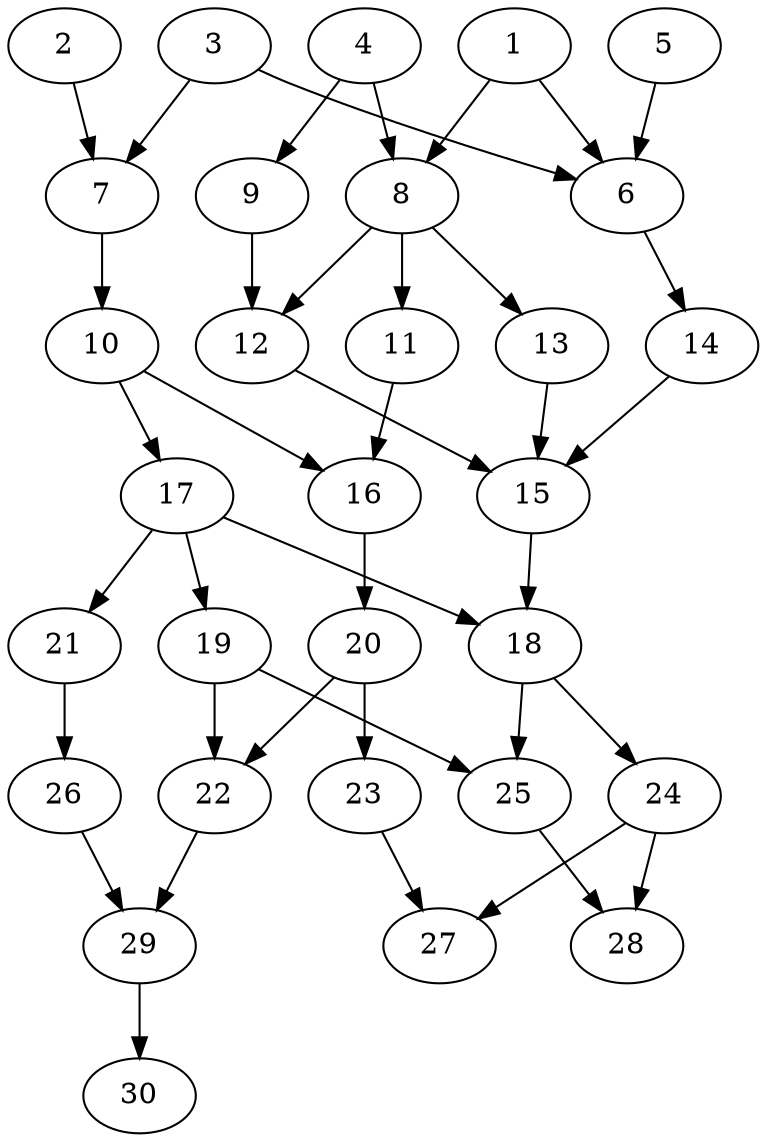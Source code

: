 // DAG automatically generated by daggen at Fri Jul 29 10:40:32 2022
// daggen.exe --dot -n 30 --ccr 0.5 --fat 0.5 --regular 0.5 --density 0.5 -o data\30/random_30_61.gv 
digraph G {
  1 [compute_size="4905566208", trans_size="40889", result_size="13312", ram="33691664",alpha="0.15"]
  1 -> 6 [size ="13312"]
  1 -> 8 [size ="13312"]
  2 [compute_size="14767357952", trans_size="969837", result_size="91136", ram="36615728",alpha="0.02"]
  2 -> 7 [size ="91136"]
  3 [compute_size="220378338620", trans_size="333787", result_size="54272", ram="36626816",alpha="0.06"]
  3 -> 6 [size ="54272"]
  3 -> 7 [size ="54272"]
  4 [compute_size="368293445632", trans_size="198207", result_size="9216", ram="13419632",alpha="0.06"]
  4 -> 8 [size ="9216"]
  4 -> 9 [size ="9216"]
  5 [compute_size="150990422774", trans_size="735059", result_size="1024", ram="11032544",alpha="0.08"]
  5 -> 6 [size ="1024"]
  6 [compute_size="453537362474", trans_size="367226", result_size="54272", ram="40342880",alpha="0.09"]
  6 -> 14 [size ="54272"]
  7 [compute_size="58056769536", trans_size="1037962", result_size="74752", ram="12914336",alpha="0.06"]
  7 -> 10 [size ="74752"]
  8 [compute_size="9542680576", trans_size="222376", result_size="70656", ram="12230048",alpha="0.01"]
  8 -> 11 [size ="70656"]
  8 -> 12 [size ="70656"]
  8 -> 13 [size ="70656"]
  9 [compute_size="358328063646", trans_size="649318", result_size="1024", ram="49064384",alpha="0.05"]
  9 -> 12 [size ="1024"]
  10 [compute_size="1073741824000", trans_size="613353", result_size="1024", ram="4645856",alpha="0.19"]
  10 -> 16 [size ="1024"]
  10 -> 17 [size ="1024"]
  11 [compute_size="85675831313", trans_size="56170", result_size="29696", ram="47207936",alpha="0.19"]
  11 -> 16 [size ="29696"]
  12 [compute_size="231928233984", trans_size="146865", result_size="13312", ram="18212816",alpha="0.02"]
  12 -> 15 [size ="13312"]
  13 [compute_size="28991029248", trans_size="723166", result_size="29696", ram="7519232",alpha="0.08"]
  13 -> 15 [size ="29696"]
  14 [compute_size="199702030064", trans_size="809801", result_size="54272", ram="5683376",alpha="0.10"]
  14 -> 15 [size ="54272"]
  15 [compute_size="68719476736", trans_size="441521", result_size="74752", ram="51639968",alpha="0.07"]
  15 -> 18 [size ="74752"]
  16 [compute_size="428178669568", trans_size="941832", result_size="91136", ram="14685248",alpha="0.11"]
  16 -> 20 [size ="91136"]
  17 [compute_size="3019567104", trans_size="530618", result_size="29696", ram="7506560",alpha="0.13"]
  17 -> 18 [size ="29696"]
  17 -> 19 [size ="29696"]
  17 -> 21 [size ="29696"]
  18 [compute_size="1225564160", trans_size="600566", result_size="70656", ram="45492464",alpha="0.17"]
  18 -> 24 [size ="70656"]
  18 -> 25 [size ="70656"]
  19 [compute_size="8589934592", trans_size="961941", result_size="70656", ram="10861472",alpha="0.17"]
  19 -> 22 [size ="70656"]
  19 -> 25 [size ="70656"]
  20 [compute_size="308386773074", trans_size="889180", result_size="13312", ram="27721568",alpha="0.01"]
  20 -> 22 [size ="13312"]
  20 -> 23 [size ="13312"]
  21 [compute_size="231928233984", trans_size="853918", result_size="13312", ram="48924992",alpha="0.16"]
  21 -> 26 [size ="13312"]
  22 [compute_size="8589934592", trans_size="290533", result_size="70656", ram="34339520",alpha="0.15"]
  22 -> 29 [size ="70656"]
  23 [compute_size="755900088320", trans_size="310769", result_size="91136", ram="30902240",alpha="0.10"]
  23 -> 27 [size ="91136"]
  24 [compute_size="549755813888", trans_size="1004395", result_size="91136", ram="46884800",alpha="0.15"]
  24 -> 27 [size ="91136"]
  24 -> 28 [size ="91136"]
  25 [compute_size="2204006400", trans_size="103100", result_size="29696", ram="23638016",alpha="0.17"]
  25 -> 28 [size ="29696"]
  26 [compute_size="68719476736", trans_size="47762", result_size="74752", ram="13151936",alpha="0.01"]
  26 -> 29 [size ="74752"]
  27 [compute_size="119713038336", trans_size="400889", result_size="0", ram="5233520",alpha="0.19"]
  28 [compute_size="368293445632", trans_size="113842", result_size="0", ram="30289232",alpha="0.09"]
  29 [compute_size="158171129876", trans_size="294465", result_size="1024", ram="20612576",alpha="0.18"]
  29 -> 30 [size ="1024"]
  30 [compute_size="28991029248", trans_size="283788", result_size="0", ram="45033104",alpha="0.18"]
}
